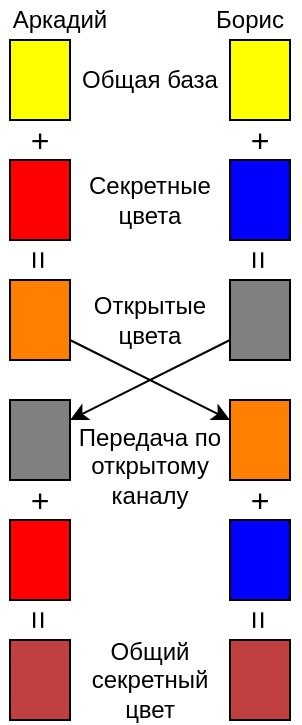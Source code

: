 <mxfile version="12.1.0" type="device" pages="1"><diagram id="kfnyFEu-0E62GsyS6Vpj" name="Page-1"><mxGraphModel dx="1010" dy="579" grid="1" gridSize="10" guides="1" tooltips="1" connect="1" arrows="1" fold="1" page="1" pageScale="1" pageWidth="850" pageHeight="1100" math="0" shadow="0"><root><mxCell id="0"/><mxCell id="1" parent="0"/><mxCell id="yizXLHos7u3ART_gdtGp-3" value="Аркадий" style="text;html=1;strokeColor=none;fillColor=none;align=center;verticalAlign=middle;whiteSpace=wrap;rounded=0;" parent="1" vertex="1"><mxGeometry x="210" y="60" width="50" height="20" as="geometry"/></mxCell><mxCell id="yizXLHos7u3ART_gdtGp-4" value="Борис" style="text;html=1;strokeColor=none;fillColor=none;align=center;verticalAlign=middle;whiteSpace=wrap;rounded=0;" parent="1" vertex="1"><mxGeometry x="310" y="60" width="40" height="20" as="geometry"/></mxCell><mxCell id="yizXLHos7u3ART_gdtGp-5" value="Общая база" style="text;html=1;strokeColor=none;fillColor=none;align=center;verticalAlign=middle;whiteSpace=wrap;rounded=0;" parent="1" vertex="1"><mxGeometry x="245" y="90" width="70" height="20" as="geometry"/></mxCell><mxCell id="yizXLHos7u3ART_gdtGp-9" value="Секретные цвета" style="text;html=1;strokeColor=none;fillColor=none;align=center;verticalAlign=middle;whiteSpace=wrap;rounded=0;" parent="1" vertex="1"><mxGeometry x="260" y="150" width="40" height="20" as="geometry"/></mxCell><mxCell id="yizXLHos7u3ART_gdtGp-26" style="edgeStyle=none;curved=1;orthogonalLoop=1;jettySize=auto;html=1;exitX=1;exitY=1;exitDx=0;exitDy=0;entryX=0;entryY=0;entryDx=0;entryDy=0;" parent="1" edge="1"><mxGeometry relative="1" as="geometry"><mxPoint x="331.716" y="411.716" as="targetPoint"/></mxGeometry></mxCell><mxCell id="yizXLHos7u3ART_gdtGp-27" style="edgeStyle=none;curved=1;orthogonalLoop=1;jettySize=auto;html=1;exitX=0;exitY=1;exitDx=0;exitDy=0;entryX=1;entryY=0;entryDx=0;entryDy=0;" parent="1" edge="1"><mxGeometry relative="1" as="geometry"><mxPoint x="331.716" y="348.284" as="sourcePoint"/></mxGeometry></mxCell><mxCell id="yizXLHos7u3ART_gdtGp-16" value="&lt;font style=&quot;font-size: 16px&quot;&gt;+&lt;/font&gt;" style="text;html=1;strokeColor=none;fillColor=none;align=center;verticalAlign=middle;whiteSpace=wrap;rounded=0;" parent="1" vertex="1"><mxGeometry x="205" y="120" width="40" height="20" as="geometry"/></mxCell><mxCell id="yizXLHos7u3ART_gdtGp-18" value="&lt;font style=&quot;font-size: 16px&quot;&gt;+&lt;/font&gt;" style="text;html=1;strokeColor=none;fillColor=none;align=center;verticalAlign=middle;whiteSpace=wrap;rounded=0;" parent="1" vertex="1"><mxGeometry x="315" y="120" width="40" height="20" as="geometry"/></mxCell><mxCell id="yizXLHos7u3ART_gdtGp-19" value="&lt;font style=&quot;font-size: 16px&quot;&gt;+&lt;/font&gt;" style="text;html=1;strokeColor=none;fillColor=none;align=center;verticalAlign=middle;whiteSpace=wrap;rounded=0;" parent="1" vertex="1"><mxGeometry x="205" y="300" width="40" height="20" as="geometry"/></mxCell><mxCell id="yizXLHos7u3ART_gdtGp-20" value="&lt;font style=&quot;font-size: 16px&quot;&gt;+&lt;/font&gt;" style="text;html=1;strokeColor=none;fillColor=none;align=center;verticalAlign=middle;whiteSpace=wrap;rounded=0;" parent="1" vertex="1"><mxGeometry x="315" y="300" width="40" height="20" as="geometry"/></mxCell><mxCell id="yizXLHos7u3ART_gdtGp-28" value="&lt;font style=&quot;font-size: 16px&quot;&gt;=&lt;/font&gt;" style="text;html=1;strokeColor=none;fillColor=none;align=center;verticalAlign=middle;whiteSpace=wrap;rounded=0;rotation=90;" parent="1" vertex="1"><mxGeometry x="205" y="360" width="40" height="20" as="geometry"/></mxCell><mxCell id="yizXLHos7u3ART_gdtGp-29" value="&lt;font style=&quot;font-size: 16px&quot;&gt;=&lt;/font&gt;" style="text;html=1;strokeColor=none;fillColor=none;align=center;verticalAlign=middle;whiteSpace=wrap;rounded=0;rotation=90;" parent="1" vertex="1"><mxGeometry x="315" y="360" width="40" height="20" as="geometry"/></mxCell><mxCell id="yizXLHos7u3ART_gdtGp-30" value="&lt;font style=&quot;font-size: 16px&quot;&gt;=&lt;/font&gt;" style="text;html=1;strokeColor=none;fillColor=none;align=center;verticalAlign=middle;whiteSpace=wrap;rounded=0;rotation=90;" parent="1" vertex="1"><mxGeometry x="205" y="180" width="40" height="20" as="geometry"/></mxCell><mxCell id="yizXLHos7u3ART_gdtGp-31" value="&lt;font style=&quot;font-size: 16px&quot;&gt;=&lt;/font&gt;" style="text;html=1;strokeColor=none;fillColor=none;align=center;verticalAlign=middle;whiteSpace=wrap;rounded=0;rotation=90;" parent="1" vertex="1"><mxGeometry x="315" y="180" width="40" height="20" as="geometry"/></mxCell><mxCell id="yizXLHos7u3ART_gdtGp-32" value="Открытые цвета" style="text;html=1;strokeColor=none;fillColor=none;align=center;verticalAlign=middle;whiteSpace=wrap;rounded=0;" parent="1" vertex="1"><mxGeometry x="260" y="210" width="40" height="20" as="geometry"/></mxCell><mxCell id="yizXLHos7u3ART_gdtGp-33" value="Передача по открытому каналу" style="text;html=1;strokeColor=none;fillColor=none;align=center;verticalAlign=middle;whiteSpace=wrap;rounded=0;" parent="1" vertex="1"><mxGeometry x="235" y="260" width="90" height="65" as="geometry"/></mxCell><mxCell id="yizXLHos7u3ART_gdtGp-34" value="Общий секретный цвет" style="text;html=1;strokeColor=none;fillColor=none;align=center;verticalAlign=middle;whiteSpace=wrap;rounded=0;" parent="1" vertex="1"><mxGeometry x="260" y="390" width="40" height="20" as="geometry"/></mxCell><mxCell id="tJaFfAC7rjDmK8EJP3dn-1" value="" style="rounded=0;whiteSpace=wrap;html=1;fillColor=#FFFF00;" parent="1" vertex="1"><mxGeometry x="320" y="80" width="30" height="40" as="geometry"/></mxCell><mxCell id="tJaFfAC7rjDmK8EJP3dn-2" value="" style="rounded=0;whiteSpace=wrap;html=1;fillColor=#FFFF00;" parent="1" vertex="1"><mxGeometry x="210" y="80" width="30" height="40" as="geometry"/></mxCell><mxCell id="tJaFfAC7rjDmK8EJP3dn-3" value="" style="rounded=0;whiteSpace=wrap;html=1;fillColor=#FF0000;" parent="1" vertex="1"><mxGeometry x="210" y="140" width="30" height="40" as="geometry"/></mxCell><mxCell id="tJaFfAC7rjDmK8EJP3dn-4" value="" style="rounded=0;whiteSpace=wrap;html=1;fillColor=#0000FF;" parent="1" vertex="1"><mxGeometry x="320" y="140" width="30" height="40" as="geometry"/></mxCell><mxCell id="tJaFfAC7rjDmK8EJP3dn-6" value="" style="rounded=0;whiteSpace=wrap;html=1;fillColor=#808080;" parent="1" vertex="1"><mxGeometry x="210" y="260" width="30" height="40" as="geometry"/></mxCell><mxCell id="tJaFfAC7rjDmK8EJP3dn-19" style="edgeStyle=none;curved=1;orthogonalLoop=1;jettySize=auto;html=1;exitX=0;exitY=0.75;exitDx=0;exitDy=0;entryX=1;entryY=0.25;entryDx=0;entryDy=0;" parent="1" source="tJaFfAC7rjDmK8EJP3dn-7" target="tJaFfAC7rjDmK8EJP3dn-6" edge="1"><mxGeometry relative="1" as="geometry"/></mxCell><mxCell id="tJaFfAC7rjDmK8EJP3dn-7" value="" style="rounded=0;whiteSpace=wrap;html=1;fillColor=#808080;" parent="1" vertex="1"><mxGeometry x="320" y="200" width="30" height="40" as="geometry"/></mxCell><mxCell id="tJaFfAC7rjDmK8EJP3dn-18" style="edgeStyle=none;curved=1;orthogonalLoop=1;jettySize=auto;html=1;exitX=1;exitY=0.75;exitDx=0;exitDy=0;entryX=0;entryY=0.25;entryDx=0;entryDy=0;" parent="1" source="tJaFfAC7rjDmK8EJP3dn-9" target="tJaFfAC7rjDmK8EJP3dn-10" edge="1"><mxGeometry relative="1" as="geometry"/></mxCell><mxCell id="tJaFfAC7rjDmK8EJP3dn-9" value="" style="rounded=0;whiteSpace=wrap;html=1;fillColor=#FF8000;" parent="1" vertex="1"><mxGeometry x="210" y="200" width="30" height="40" as="geometry"/></mxCell><mxCell id="tJaFfAC7rjDmK8EJP3dn-10" value="" style="rounded=0;whiteSpace=wrap;html=1;fillColor=#FF8000;" parent="1" vertex="1"><mxGeometry x="320" y="260" width="30" height="40" as="geometry"/></mxCell><mxCell id="tJaFfAC7rjDmK8EJP3dn-11" value="" style="rounded=0;whiteSpace=wrap;html=1;fillColor=#C04040;" parent="1" vertex="1"><mxGeometry x="320" y="380" width="30" height="40" as="geometry"/></mxCell><mxCell id="tJaFfAC7rjDmK8EJP3dn-12" value="" style="rounded=0;whiteSpace=wrap;html=1;fillColor=#C04040;" parent="1" vertex="1"><mxGeometry x="210" y="380" width="30" height="40" as="geometry"/></mxCell><mxCell id="tJaFfAC7rjDmK8EJP3dn-13" value="" style="rounded=0;whiteSpace=wrap;html=1;fillColor=#FF0000;" parent="1" vertex="1"><mxGeometry x="210" y="320" width="30" height="40" as="geometry"/></mxCell><mxCell id="tJaFfAC7rjDmK8EJP3dn-14" value="" style="rounded=0;whiteSpace=wrap;html=1;fillColor=#0000FF;" parent="1" vertex="1"><mxGeometry x="320" y="320" width="30" height="40" as="geometry"/></mxCell></root></mxGraphModel></diagram></mxfile>